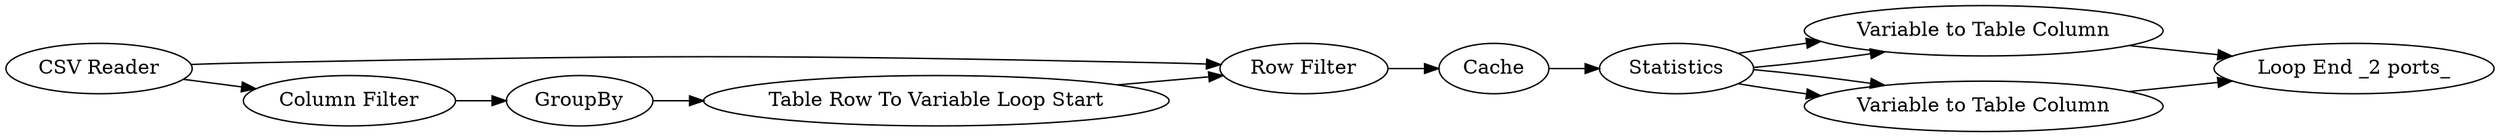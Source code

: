 digraph {
	12 [label=GroupBy]
	14 [label="Row Filter"]
	25 [label=Cache]
	26 [label="Column Filter"]
	28 [label=Statistics]
	29 [label="Loop End _2 ports_"]
	34 [label="CSV Reader"]
	35 [label="Variable to Table Column"]
	36 [label="Variable to Table Column"]
	37 [label="Table Row To Variable Loop Start"]
	12 -> 37
	14 -> 25
	25 -> 28
	26 -> 12
	28 -> 36
	28 -> 36
	28 -> 35
	28 -> 35
	34 -> 14
	34 -> 26
	35 -> 29
	36 -> 29
	37 -> 14
	rankdir=LR
}
